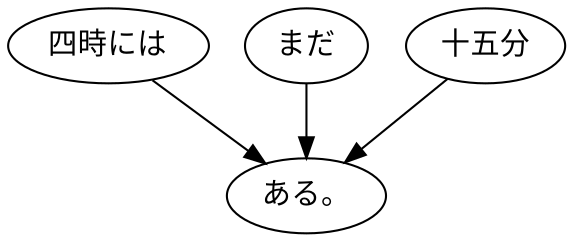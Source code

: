 digraph graph1230 {
	node0 [label="四時には"];
	node1 [label="まだ"];
	node2 [label="十五分"];
	node3 [label="ある。"];
	node0 -> node3;
	node1 -> node3;
	node2 -> node3;
}
